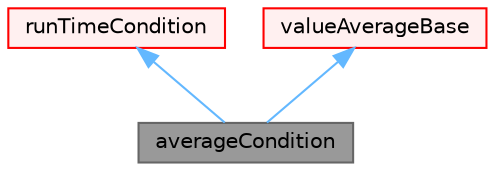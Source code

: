 digraph "averageCondition"
{
 // LATEX_PDF_SIZE
  bgcolor="transparent";
  edge [fontname=Helvetica,fontsize=10,labelfontname=Helvetica,labelfontsize=10];
  node [fontname=Helvetica,fontsize=10,shape=box,height=0.2,width=0.4];
  Node1 [id="Node000001",label="averageCondition",height=0.2,width=0.4,color="gray40", fillcolor="grey60", style="filled", fontcolor="black",tooltip="Average run time condition - satisfied when average does not change by more than a given value."];
  Node2 -> Node1 [id="edge1_Node000001_Node000002",dir="back",color="steelblue1",style="solid",tooltip=" "];
  Node2 [id="Node000002",label="runTimeCondition",height=0.2,width=0.4,color="red", fillcolor="#FFF0F0", style="filled",URL="$classFoam_1_1functionObjects_1_1runTimeControls_1_1runTimeCondition.html",tooltip="Base class for run time conditions."];
  Node42 -> Node1 [id="edge2_Node000001_Node000042",dir="back",color="steelblue1",style="solid",tooltip=" "];
  Node42 [id="Node000042",label="valueAverageBase",height=0.2,width=0.4,color="red", fillcolor="#FFF0F0", style="filled",URL="$classFoam_1_1functionObjects_1_1valueAverageBase.html",tooltip="Base class that computes the ensemble- or time-based singular-value average values,..."];
}
